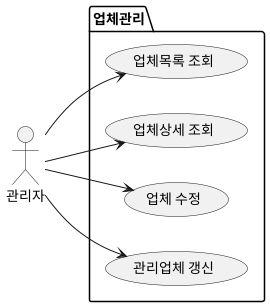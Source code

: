 @startuml

left to right direction

actor "관리자" as admin

package "업체관리"{
  usecase "업체목록 조회" AS UG10
  usecase "업체상세 조회" AS UG11
  usecase "업체 수정" AS UG12
  usecase "관리업체 갱신" AS UG13
}

admin --> UG10
admin --> UG11
admin --> UG12
admin --> UG13
@enduml